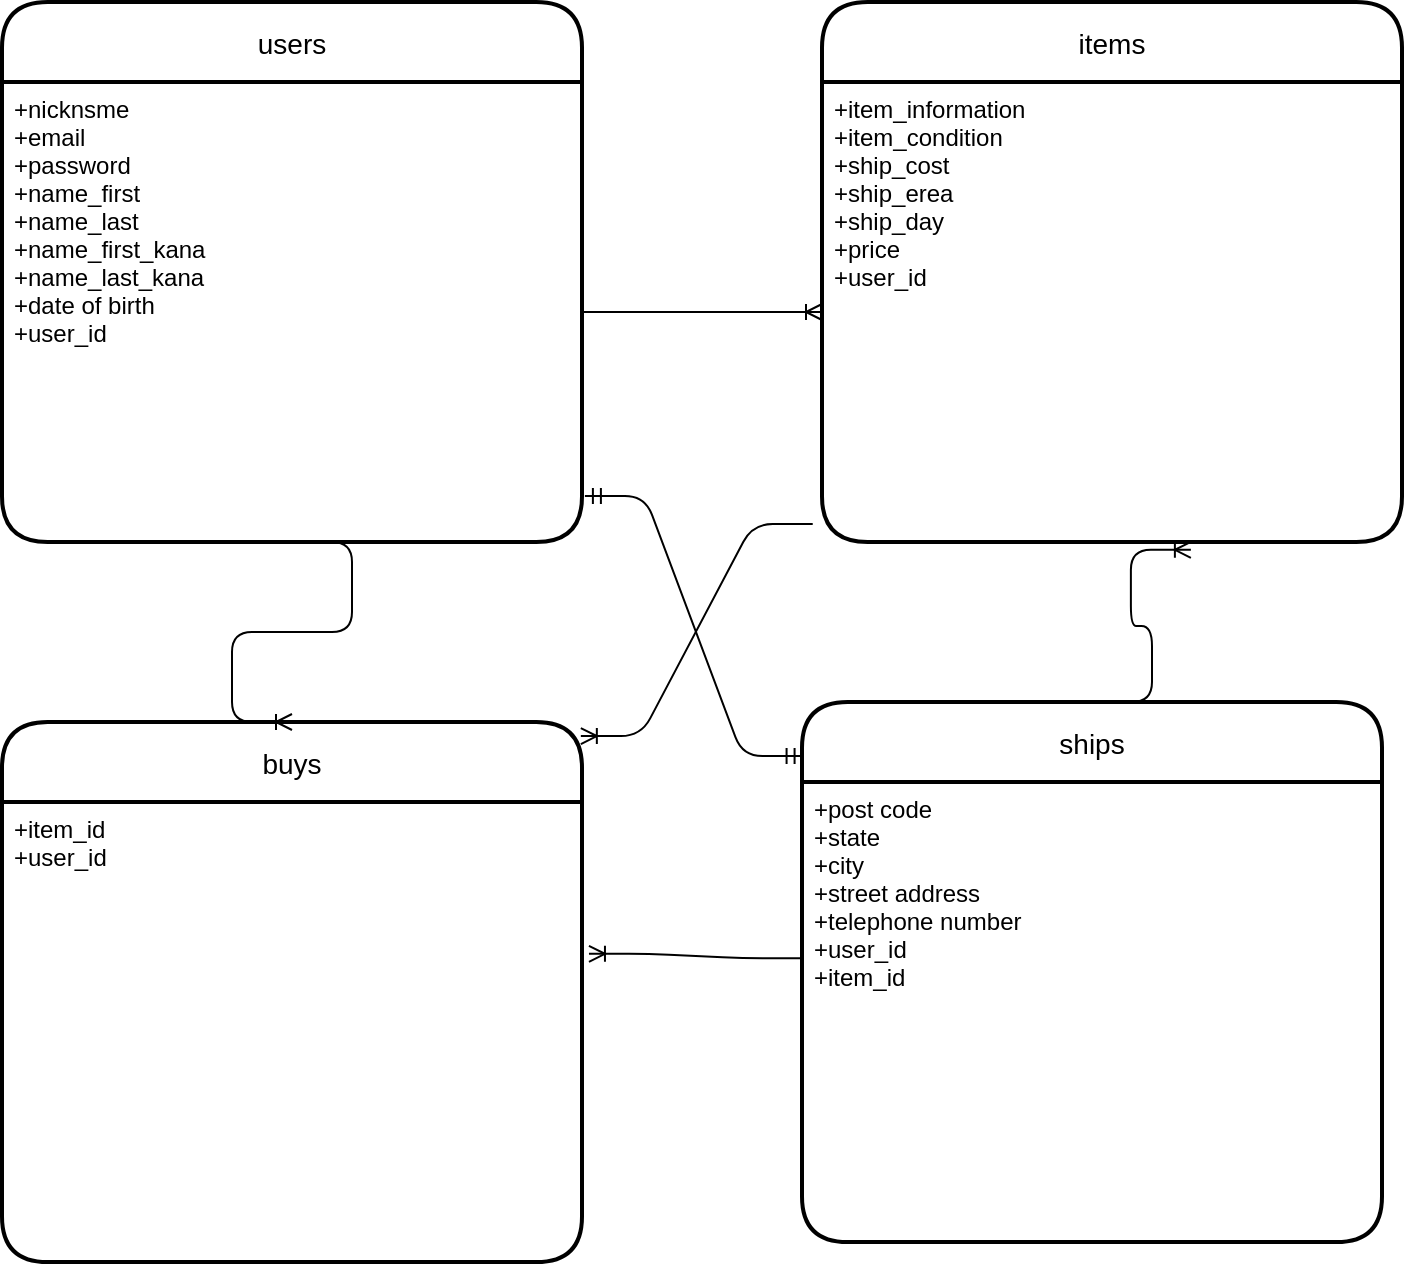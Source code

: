 <mxfile>
    <diagram id="PV_4OPeBxshhAzAoSdE_" name="ページ1">
        <mxGraphModel dx="1025" dy="862" grid="1" gridSize="10" guides="0" tooltips="1" connect="1" arrows="1" fold="1" page="1" pageScale="1" pageWidth="827" pageHeight="1169" math="0" shadow="0">
            <root>
                <mxCell id="0"/>
                <mxCell id="1" parent="0"/>
                <mxCell id="5" value="users" style="swimlane;childLayout=stackLayout;horizontal=1;startSize=40;horizontalStack=0;rounded=1;fontSize=14;fontStyle=0;strokeWidth=2;resizeParent=0;resizeLast=1;shadow=0;dashed=0;align=center;arcSize=19;" vertex="1" parent="1">
                    <mxGeometry x="30" y="80" width="290" height="270" as="geometry"/>
                </mxCell>
                <mxCell id="6" value="+nicknsme&#10;+email&#10;+password&#10;+name_first&#10;+name_last&#10;+name_first_kana&#10;+name_last_kana&#10;+date of birth&#10;+user_id" style="align=left;strokeColor=none;fillColor=none;spacingLeft=4;fontSize=12;verticalAlign=top;resizable=0;rotatable=0;part=1;" vertex="1" parent="5">
                    <mxGeometry y="40" width="290" height="230" as="geometry"/>
                </mxCell>
                <mxCell id="8" value="items" style="swimlane;childLayout=stackLayout;horizontal=1;startSize=40;horizontalStack=0;rounded=1;fontSize=14;fontStyle=0;strokeWidth=2;resizeParent=0;resizeLast=1;shadow=0;dashed=0;align=center;arcSize=19;" vertex="1" parent="1">
                    <mxGeometry x="440" y="80" width="290" height="270" as="geometry"/>
                </mxCell>
                <mxCell id="9" value="+item_information&#10;+item_condition&#10;+ship_cost&#10;+ship_erea&#10;+ship_day&#10;+price&#10;+user_id" style="align=left;strokeColor=none;fillColor=none;spacingLeft=4;fontSize=12;verticalAlign=top;resizable=0;rotatable=0;part=1;" vertex="1" parent="8">
                    <mxGeometry y="40" width="290" height="230" as="geometry"/>
                </mxCell>
                <mxCell id="10" value="buys" style="swimlane;childLayout=stackLayout;horizontal=1;startSize=40;horizontalStack=0;rounded=1;fontSize=14;fontStyle=0;strokeWidth=2;resizeParent=0;resizeLast=1;shadow=0;dashed=0;align=center;arcSize=19;" vertex="1" parent="1">
                    <mxGeometry x="30" y="440" width="290" height="270" as="geometry"/>
                </mxCell>
                <mxCell id="11" value="+item_id&#10;+user_id" style="align=left;strokeColor=none;fillColor=none;spacingLeft=4;fontSize=12;verticalAlign=top;resizable=0;rotatable=0;part=1;" vertex="1" parent="10">
                    <mxGeometry y="40" width="290" height="230" as="geometry"/>
                </mxCell>
                <mxCell id="13" value="ships" style="swimlane;childLayout=stackLayout;horizontal=1;startSize=40;horizontalStack=0;rounded=1;fontSize=14;fontStyle=0;strokeWidth=2;resizeParent=0;resizeLast=1;shadow=0;dashed=0;align=center;arcSize=19;" vertex="1" parent="1">
                    <mxGeometry x="430" y="430" width="290" height="270" as="geometry"/>
                </mxCell>
                <mxCell id="14" value="+post code&#10;+state&#10;+city&#10;+street address&#10;+telephone number&#10;+user_id&#10;+item_id" style="align=left;strokeColor=none;fillColor=none;spacingLeft=4;fontSize=12;verticalAlign=top;resizable=0;rotatable=0;part=1;" vertex="1" parent="13">
                    <mxGeometry y="40" width="290" height="230" as="geometry"/>
                </mxCell>
                <mxCell id="17" value="" style="edgeStyle=entityRelationEdgeStyle;fontSize=12;html=1;endArrow=ERoneToMany;" edge="1" parent="1" source="6">
                    <mxGeometry width="100" height="100" relative="1" as="geometry">
                        <mxPoint x="320" y="335" as="sourcePoint"/>
                        <mxPoint x="440" y="235" as="targetPoint"/>
                    </mxGeometry>
                </mxCell>
                <mxCell id="18" value="" style="edgeStyle=entityRelationEdgeStyle;fontSize=12;html=1;endArrow=ERoneToMany;exitX=0.5;exitY=1;exitDx=0;exitDy=0;entryX=0.5;entryY=0;entryDx=0;entryDy=0;" edge="1" parent="1" source="6" target="10">
                    <mxGeometry width="100" height="100" relative="1" as="geometry">
                        <mxPoint x="330" y="245" as="sourcePoint"/>
                        <mxPoint x="170" y="440" as="targetPoint"/>
                    </mxGeometry>
                </mxCell>
                <mxCell id="20" value="" style="edgeStyle=entityRelationEdgeStyle;fontSize=12;html=1;endArrow=ERmandOne;startArrow=ERmandOne;entryX=1.005;entryY=0.9;entryDx=0;entryDy=0;exitX=0.001;exitY=0.1;exitDx=0;exitDy=0;exitPerimeter=0;entryPerimeter=0;" edge="1" parent="1" source="13" target="6">
                    <mxGeometry width="100" height="100" relative="1" as="geometry">
                        <mxPoint x="340" y="470" as="sourcePoint"/>
                        <mxPoint x="440" y="370" as="targetPoint"/>
                    </mxGeometry>
                </mxCell>
                <mxCell id="22" value="" style="edgeStyle=entityRelationEdgeStyle;fontSize=12;html=1;endArrow=ERoneToMany;entryX=0.636;entryY=1.017;entryDx=0;entryDy=0;entryPerimeter=0;exitX=0.5;exitY=0;exitDx=0;exitDy=0;" edge="1" parent="1" source="13" target="9">
                    <mxGeometry width="100" height="100" relative="1" as="geometry">
                        <mxPoint x="580" y="420" as="sourcePoint"/>
                        <mxPoint x="600" y="390" as="targetPoint"/>
                    </mxGeometry>
                </mxCell>
                <mxCell id="24" value="" style="edgeStyle=entityRelationEdgeStyle;fontSize=12;html=1;endArrow=ERoneToMany;entryX=1.012;entryY=0.33;entryDx=0;entryDy=0;entryPerimeter=0;exitX=0.001;exitY=0.383;exitDx=0;exitDy=0;exitPerimeter=0;" edge="1" parent="1" source="14" target="11">
                    <mxGeometry width="100" height="100" relative="1" as="geometry">
                        <mxPoint x="430" y="550" as="sourcePoint"/>
                        <mxPoint x="399.44" y="520.0" as="targetPoint"/>
                    </mxGeometry>
                </mxCell>
                <mxCell id="25" value="" style="edgeStyle=entityRelationEdgeStyle;fontSize=12;html=1;endArrow=ERoneToMany;entryX=0.998;entryY=0.026;entryDx=0;entryDy=0;entryPerimeter=0;exitX=-0.016;exitY=0.961;exitDx=0;exitDy=0;exitPerimeter=0;" edge="1" parent="1" source="9" target="10">
                    <mxGeometry width="100" height="100" relative="1" as="geometry">
                        <mxPoint x="330" y="245" as="sourcePoint"/>
                        <mxPoint x="450" y="245" as="targetPoint"/>
                    </mxGeometry>
                </mxCell>
            </root>
        </mxGraphModel>
    </diagram>
</mxfile>